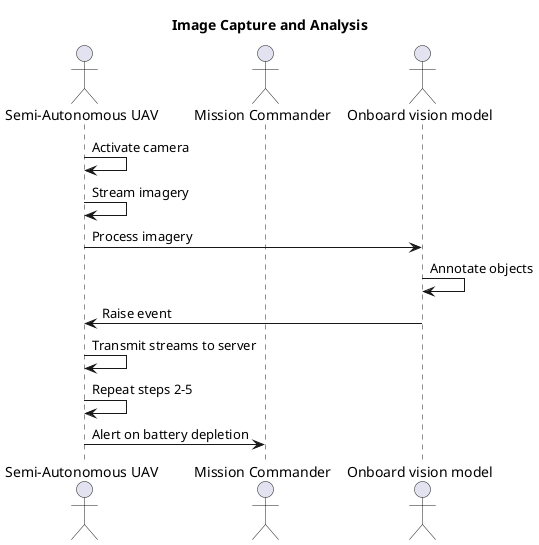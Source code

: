 @startuml
title "Image Capture and Analysis"

actor "Semi-Autonomous UAV" as UAV
actor "Mission Commander" as Commander
actor "Onboard vision model" as VisionModel

UAV -> UAV: Activate camera
UAV -> UAV: Stream imagery
UAV -> VisionModel: Process imagery
VisionModel -> VisionModel: Annotate objects
VisionModel -> UAV: Raise event
UAV -> UAV: Transmit streams to server
UAV -> UAV: Repeat steps 2-5
UAV -> Commander: Alert on battery depletion

@enduml
